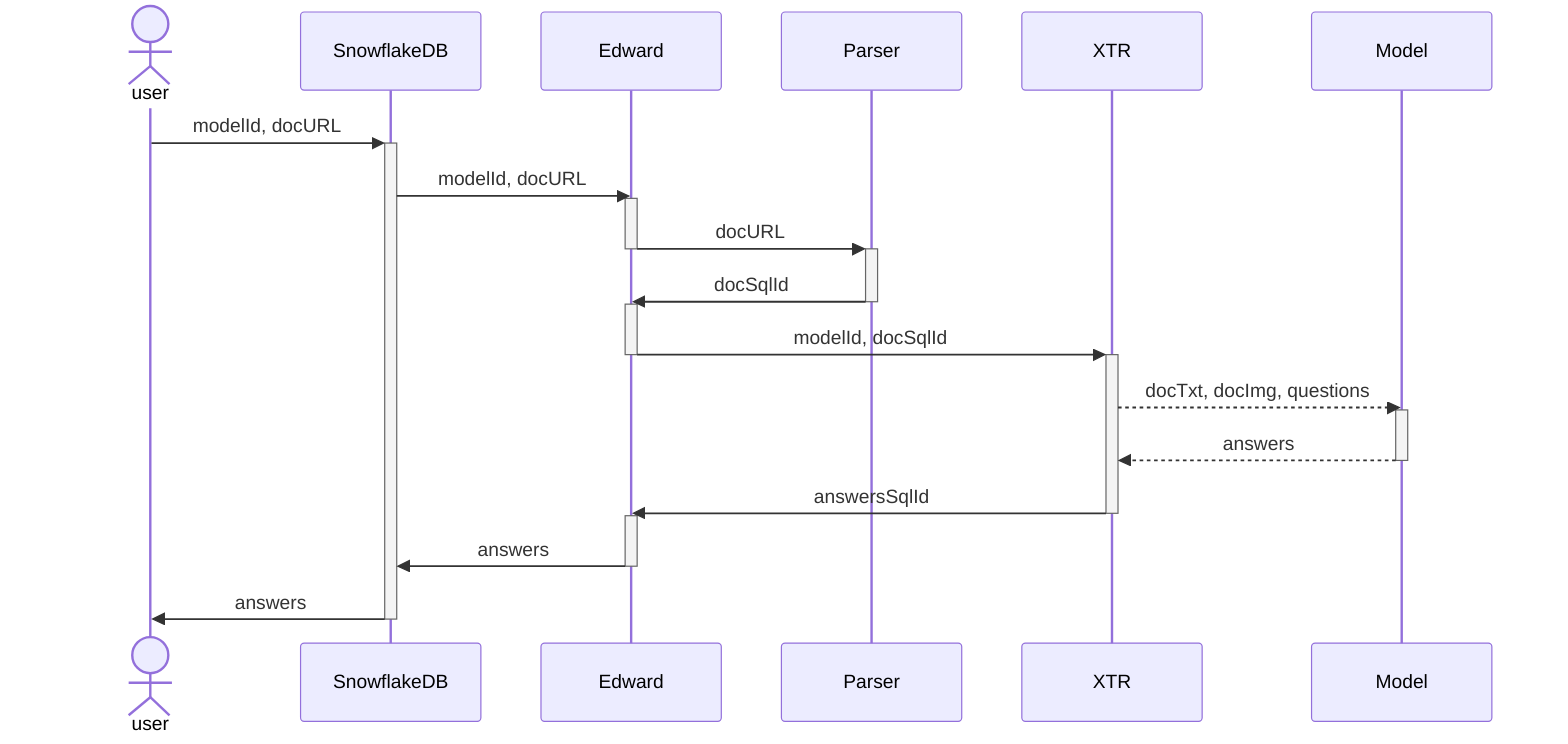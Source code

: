 sequenceDiagram
   actor user
   user->>+SnowflakeDB: modelId, docURL
   SnowflakeDB->>Edward: modelId, docURL
   activate Edward
   Edward->>+Parser: docURL
   deactivate Edward
   Parser->>-Edward: docSqlId
   activate Edward
   Edward->>+XTR: modelId, docSqlId
   deactivate Edward
   XTR-->>Model: docTxt, docImg, questions
   activate Model
   Model-->>XTR: answers
   deactivate Model
   XTR->>-Edward: answersSqlId
   activate Edward
   Edward->>SnowflakeDB: answers
   deactivate Edward
   SnowflakeDB->>-user: answers
%%{init:{‘theme’:‘neutral’}}%%
%%{init:{‘themeCSS’:‘g:nth-of-type(110) rect.actor { stroke:blue;fill: pink; }; g:nth-of-type(115) rect.actor { stroke:blue;fill: pink; };’}}%%